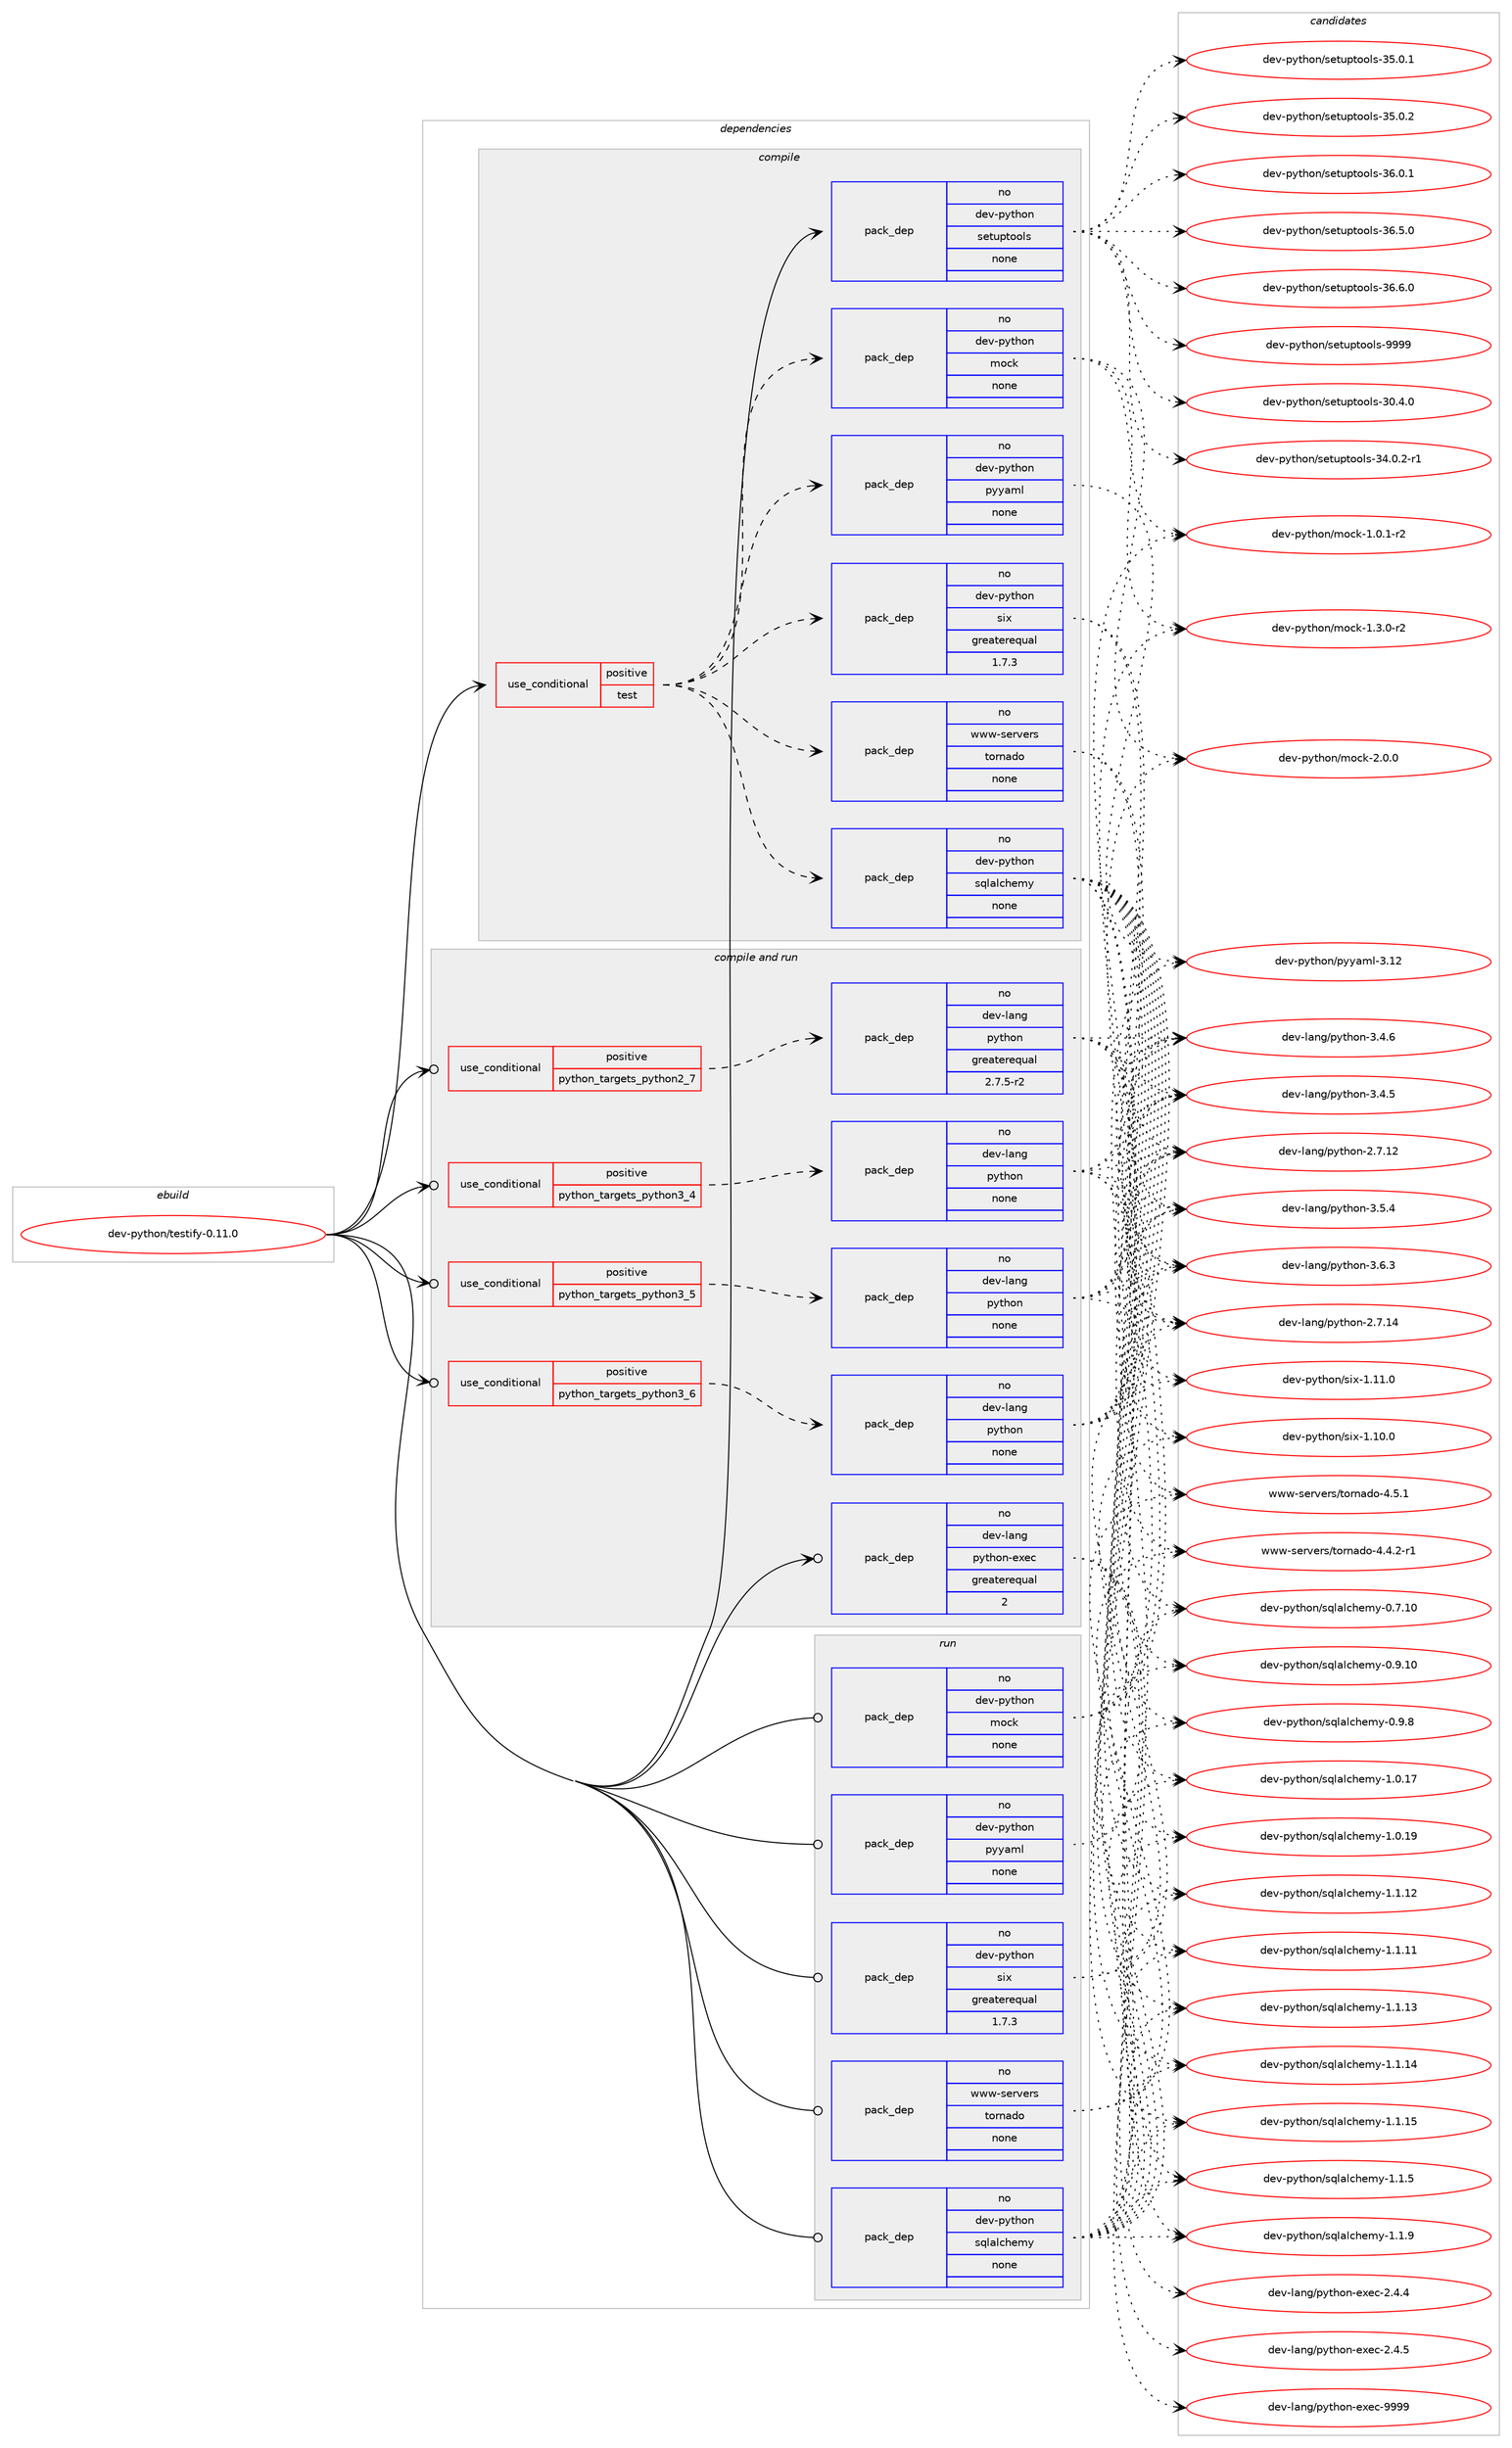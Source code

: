 digraph prolog {

# *************
# Graph options
# *************

newrank=true;
concentrate=true;
compound=true;
graph [rankdir=LR,fontname=Helvetica,fontsize=10,ranksep=1.5];#, ranksep=2.5, nodesep=0.2];
edge  [arrowhead=vee];
node  [fontname=Helvetica,fontsize=10];

# **********
# The ebuild
# **********

subgraph cluster_leftcol {
color=gray;
rank=same;
label=<<i>ebuild</i>>;
id [label="dev-python/testify-0.11.0", color=red, width=4, href="../dev-python/testify-0.11.0.svg"];
}

# ****************
# The dependencies
# ****************

subgraph cluster_midcol {
color=gray;
label=<<i>dependencies</i>>;
subgraph cluster_compile {
fillcolor="#eeeeee";
style=filled;
label=<<i>compile</i>>;
subgraph cond42676 {
dependency190324 [label=<<TABLE BORDER="0" CELLBORDER="1" CELLSPACING="0" CELLPADDING="4"><TR><TD ROWSPAN="3" CELLPADDING="10">use_conditional</TD></TR><TR><TD>positive</TD></TR><TR><TD>test</TD></TR></TABLE>>, shape=none, color=red];
subgraph pack143692 {
dependency190325 [label=<<TABLE BORDER="0" CELLBORDER="1" CELLSPACING="0" CELLPADDING="4" WIDTH="220"><TR><TD ROWSPAN="6" CELLPADDING="30">pack_dep</TD></TR><TR><TD WIDTH="110">no</TD></TR><TR><TD>dev-python</TD></TR><TR><TD>pyyaml</TD></TR><TR><TD>none</TD></TR><TR><TD></TD></TR></TABLE>>, shape=none, color=blue];
}
dependency190324:e -> dependency190325:w [weight=20,style="dashed",arrowhead="vee"];
subgraph pack143693 {
dependency190326 [label=<<TABLE BORDER="0" CELLBORDER="1" CELLSPACING="0" CELLPADDING="4" WIDTH="220"><TR><TD ROWSPAN="6" CELLPADDING="30">pack_dep</TD></TR><TR><TD WIDTH="110">no</TD></TR><TR><TD>dev-python</TD></TR><TR><TD>sqlalchemy</TD></TR><TR><TD>none</TD></TR><TR><TD></TD></TR></TABLE>>, shape=none, color=blue];
}
dependency190324:e -> dependency190326:w [weight=20,style="dashed",arrowhead="vee"];
subgraph pack143694 {
dependency190327 [label=<<TABLE BORDER="0" CELLBORDER="1" CELLSPACING="0" CELLPADDING="4" WIDTH="220"><TR><TD ROWSPAN="6" CELLPADDING="30">pack_dep</TD></TR><TR><TD WIDTH="110">no</TD></TR><TR><TD>dev-python</TD></TR><TR><TD>mock</TD></TR><TR><TD>none</TD></TR><TR><TD></TD></TR></TABLE>>, shape=none, color=blue];
}
dependency190324:e -> dependency190327:w [weight=20,style="dashed",arrowhead="vee"];
subgraph pack143695 {
dependency190328 [label=<<TABLE BORDER="0" CELLBORDER="1" CELLSPACING="0" CELLPADDING="4" WIDTH="220"><TR><TD ROWSPAN="6" CELLPADDING="30">pack_dep</TD></TR><TR><TD WIDTH="110">no</TD></TR><TR><TD>www-servers</TD></TR><TR><TD>tornado</TD></TR><TR><TD>none</TD></TR><TR><TD></TD></TR></TABLE>>, shape=none, color=blue];
}
dependency190324:e -> dependency190328:w [weight=20,style="dashed",arrowhead="vee"];
subgraph pack143696 {
dependency190329 [label=<<TABLE BORDER="0" CELLBORDER="1" CELLSPACING="0" CELLPADDING="4" WIDTH="220"><TR><TD ROWSPAN="6" CELLPADDING="30">pack_dep</TD></TR><TR><TD WIDTH="110">no</TD></TR><TR><TD>dev-python</TD></TR><TR><TD>six</TD></TR><TR><TD>greaterequal</TD></TR><TR><TD>1.7.3</TD></TR></TABLE>>, shape=none, color=blue];
}
dependency190324:e -> dependency190329:w [weight=20,style="dashed",arrowhead="vee"];
}
id:e -> dependency190324:w [weight=20,style="solid",arrowhead="vee"];
subgraph pack143697 {
dependency190330 [label=<<TABLE BORDER="0" CELLBORDER="1" CELLSPACING="0" CELLPADDING="4" WIDTH="220"><TR><TD ROWSPAN="6" CELLPADDING="30">pack_dep</TD></TR><TR><TD WIDTH="110">no</TD></TR><TR><TD>dev-python</TD></TR><TR><TD>setuptools</TD></TR><TR><TD>none</TD></TR><TR><TD></TD></TR></TABLE>>, shape=none, color=blue];
}
id:e -> dependency190330:w [weight=20,style="solid",arrowhead="vee"];
}
subgraph cluster_compileandrun {
fillcolor="#eeeeee";
style=filled;
label=<<i>compile and run</i>>;
subgraph cond42677 {
dependency190331 [label=<<TABLE BORDER="0" CELLBORDER="1" CELLSPACING="0" CELLPADDING="4"><TR><TD ROWSPAN="3" CELLPADDING="10">use_conditional</TD></TR><TR><TD>positive</TD></TR><TR><TD>python_targets_python2_7</TD></TR></TABLE>>, shape=none, color=red];
subgraph pack143698 {
dependency190332 [label=<<TABLE BORDER="0" CELLBORDER="1" CELLSPACING="0" CELLPADDING="4" WIDTH="220"><TR><TD ROWSPAN="6" CELLPADDING="30">pack_dep</TD></TR><TR><TD WIDTH="110">no</TD></TR><TR><TD>dev-lang</TD></TR><TR><TD>python</TD></TR><TR><TD>greaterequal</TD></TR><TR><TD>2.7.5-r2</TD></TR></TABLE>>, shape=none, color=blue];
}
dependency190331:e -> dependency190332:w [weight=20,style="dashed",arrowhead="vee"];
}
id:e -> dependency190331:w [weight=20,style="solid",arrowhead="odotvee"];
subgraph cond42678 {
dependency190333 [label=<<TABLE BORDER="0" CELLBORDER="1" CELLSPACING="0" CELLPADDING="4"><TR><TD ROWSPAN="3" CELLPADDING="10">use_conditional</TD></TR><TR><TD>positive</TD></TR><TR><TD>python_targets_python3_4</TD></TR></TABLE>>, shape=none, color=red];
subgraph pack143699 {
dependency190334 [label=<<TABLE BORDER="0" CELLBORDER="1" CELLSPACING="0" CELLPADDING="4" WIDTH="220"><TR><TD ROWSPAN="6" CELLPADDING="30">pack_dep</TD></TR><TR><TD WIDTH="110">no</TD></TR><TR><TD>dev-lang</TD></TR><TR><TD>python</TD></TR><TR><TD>none</TD></TR><TR><TD></TD></TR></TABLE>>, shape=none, color=blue];
}
dependency190333:e -> dependency190334:w [weight=20,style="dashed",arrowhead="vee"];
}
id:e -> dependency190333:w [weight=20,style="solid",arrowhead="odotvee"];
subgraph cond42679 {
dependency190335 [label=<<TABLE BORDER="0" CELLBORDER="1" CELLSPACING="0" CELLPADDING="4"><TR><TD ROWSPAN="3" CELLPADDING="10">use_conditional</TD></TR><TR><TD>positive</TD></TR><TR><TD>python_targets_python3_5</TD></TR></TABLE>>, shape=none, color=red];
subgraph pack143700 {
dependency190336 [label=<<TABLE BORDER="0" CELLBORDER="1" CELLSPACING="0" CELLPADDING="4" WIDTH="220"><TR><TD ROWSPAN="6" CELLPADDING="30">pack_dep</TD></TR><TR><TD WIDTH="110">no</TD></TR><TR><TD>dev-lang</TD></TR><TR><TD>python</TD></TR><TR><TD>none</TD></TR><TR><TD></TD></TR></TABLE>>, shape=none, color=blue];
}
dependency190335:e -> dependency190336:w [weight=20,style="dashed",arrowhead="vee"];
}
id:e -> dependency190335:w [weight=20,style="solid",arrowhead="odotvee"];
subgraph cond42680 {
dependency190337 [label=<<TABLE BORDER="0" CELLBORDER="1" CELLSPACING="0" CELLPADDING="4"><TR><TD ROWSPAN="3" CELLPADDING="10">use_conditional</TD></TR><TR><TD>positive</TD></TR><TR><TD>python_targets_python3_6</TD></TR></TABLE>>, shape=none, color=red];
subgraph pack143701 {
dependency190338 [label=<<TABLE BORDER="0" CELLBORDER="1" CELLSPACING="0" CELLPADDING="4" WIDTH="220"><TR><TD ROWSPAN="6" CELLPADDING="30">pack_dep</TD></TR><TR><TD WIDTH="110">no</TD></TR><TR><TD>dev-lang</TD></TR><TR><TD>python</TD></TR><TR><TD>none</TD></TR><TR><TD></TD></TR></TABLE>>, shape=none, color=blue];
}
dependency190337:e -> dependency190338:w [weight=20,style="dashed",arrowhead="vee"];
}
id:e -> dependency190337:w [weight=20,style="solid",arrowhead="odotvee"];
subgraph pack143702 {
dependency190339 [label=<<TABLE BORDER="0" CELLBORDER="1" CELLSPACING="0" CELLPADDING="4" WIDTH="220"><TR><TD ROWSPAN="6" CELLPADDING="30">pack_dep</TD></TR><TR><TD WIDTH="110">no</TD></TR><TR><TD>dev-lang</TD></TR><TR><TD>python-exec</TD></TR><TR><TD>greaterequal</TD></TR><TR><TD>2</TD></TR></TABLE>>, shape=none, color=blue];
}
id:e -> dependency190339:w [weight=20,style="solid",arrowhead="odotvee"];
}
subgraph cluster_run {
fillcolor="#eeeeee";
style=filled;
label=<<i>run</i>>;
subgraph pack143703 {
dependency190340 [label=<<TABLE BORDER="0" CELLBORDER="1" CELLSPACING="0" CELLPADDING="4" WIDTH="220"><TR><TD ROWSPAN="6" CELLPADDING="30">pack_dep</TD></TR><TR><TD WIDTH="110">no</TD></TR><TR><TD>dev-python</TD></TR><TR><TD>mock</TD></TR><TR><TD>none</TD></TR><TR><TD></TD></TR></TABLE>>, shape=none, color=blue];
}
id:e -> dependency190340:w [weight=20,style="solid",arrowhead="odot"];
subgraph pack143704 {
dependency190341 [label=<<TABLE BORDER="0" CELLBORDER="1" CELLSPACING="0" CELLPADDING="4" WIDTH="220"><TR><TD ROWSPAN="6" CELLPADDING="30">pack_dep</TD></TR><TR><TD WIDTH="110">no</TD></TR><TR><TD>dev-python</TD></TR><TR><TD>pyyaml</TD></TR><TR><TD>none</TD></TR><TR><TD></TD></TR></TABLE>>, shape=none, color=blue];
}
id:e -> dependency190341:w [weight=20,style="solid",arrowhead="odot"];
subgraph pack143705 {
dependency190342 [label=<<TABLE BORDER="0" CELLBORDER="1" CELLSPACING="0" CELLPADDING="4" WIDTH="220"><TR><TD ROWSPAN="6" CELLPADDING="30">pack_dep</TD></TR><TR><TD WIDTH="110">no</TD></TR><TR><TD>dev-python</TD></TR><TR><TD>six</TD></TR><TR><TD>greaterequal</TD></TR><TR><TD>1.7.3</TD></TR></TABLE>>, shape=none, color=blue];
}
id:e -> dependency190342:w [weight=20,style="solid",arrowhead="odot"];
subgraph pack143706 {
dependency190343 [label=<<TABLE BORDER="0" CELLBORDER="1" CELLSPACING="0" CELLPADDING="4" WIDTH="220"><TR><TD ROWSPAN="6" CELLPADDING="30">pack_dep</TD></TR><TR><TD WIDTH="110">no</TD></TR><TR><TD>dev-python</TD></TR><TR><TD>sqlalchemy</TD></TR><TR><TD>none</TD></TR><TR><TD></TD></TR></TABLE>>, shape=none, color=blue];
}
id:e -> dependency190343:w [weight=20,style="solid",arrowhead="odot"];
subgraph pack143707 {
dependency190344 [label=<<TABLE BORDER="0" CELLBORDER="1" CELLSPACING="0" CELLPADDING="4" WIDTH="220"><TR><TD ROWSPAN="6" CELLPADDING="30">pack_dep</TD></TR><TR><TD WIDTH="110">no</TD></TR><TR><TD>www-servers</TD></TR><TR><TD>tornado</TD></TR><TR><TD>none</TD></TR><TR><TD></TD></TR></TABLE>>, shape=none, color=blue];
}
id:e -> dependency190344:w [weight=20,style="solid",arrowhead="odot"];
}
}

# **************
# The candidates
# **************

subgraph cluster_choices {
rank=same;
color=gray;
label=<<i>candidates</i>>;

subgraph choice143692 {
color=black;
nodesep=1;
choice1001011184511212111610411111047112121121971091084551464950 [label="dev-python/pyyaml-3.12", color=red, width=4,href="../dev-python/pyyaml-3.12.svg"];
dependency190325:e -> choice1001011184511212111610411111047112121121971091084551464950:w [style=dotted,weight="100"];
}
subgraph choice143693 {
color=black;
nodesep=1;
choice1001011184511212111610411111047115113108971089910410110912145484655464948 [label="dev-python/sqlalchemy-0.7.10", color=red, width=4,href="../dev-python/sqlalchemy-0.7.10.svg"];
choice1001011184511212111610411111047115113108971089910410110912145484657464948 [label="dev-python/sqlalchemy-0.9.10", color=red, width=4,href="../dev-python/sqlalchemy-0.9.10.svg"];
choice10010111845112121116104111110471151131089710899104101109121454846574656 [label="dev-python/sqlalchemy-0.9.8", color=red, width=4,href="../dev-python/sqlalchemy-0.9.8.svg"];
choice1001011184511212111610411111047115113108971089910410110912145494648464955 [label="dev-python/sqlalchemy-1.0.17", color=red, width=4,href="../dev-python/sqlalchemy-1.0.17.svg"];
choice1001011184511212111610411111047115113108971089910410110912145494648464957 [label="dev-python/sqlalchemy-1.0.19", color=red, width=4,href="../dev-python/sqlalchemy-1.0.19.svg"];
choice1001011184511212111610411111047115113108971089910410110912145494649464949 [label="dev-python/sqlalchemy-1.1.11", color=red, width=4,href="../dev-python/sqlalchemy-1.1.11.svg"];
choice1001011184511212111610411111047115113108971089910410110912145494649464950 [label="dev-python/sqlalchemy-1.1.12", color=red, width=4,href="../dev-python/sqlalchemy-1.1.12.svg"];
choice1001011184511212111610411111047115113108971089910410110912145494649464951 [label="dev-python/sqlalchemy-1.1.13", color=red, width=4,href="../dev-python/sqlalchemy-1.1.13.svg"];
choice1001011184511212111610411111047115113108971089910410110912145494649464952 [label="dev-python/sqlalchemy-1.1.14", color=red, width=4,href="../dev-python/sqlalchemy-1.1.14.svg"];
choice1001011184511212111610411111047115113108971089910410110912145494649464953 [label="dev-python/sqlalchemy-1.1.15", color=red, width=4,href="../dev-python/sqlalchemy-1.1.15.svg"];
choice10010111845112121116104111110471151131089710899104101109121454946494653 [label="dev-python/sqlalchemy-1.1.5", color=red, width=4,href="../dev-python/sqlalchemy-1.1.5.svg"];
choice10010111845112121116104111110471151131089710899104101109121454946494657 [label="dev-python/sqlalchemy-1.1.9", color=red, width=4,href="../dev-python/sqlalchemy-1.1.9.svg"];
dependency190326:e -> choice1001011184511212111610411111047115113108971089910410110912145484655464948:w [style=dotted,weight="100"];
dependency190326:e -> choice1001011184511212111610411111047115113108971089910410110912145484657464948:w [style=dotted,weight="100"];
dependency190326:e -> choice10010111845112121116104111110471151131089710899104101109121454846574656:w [style=dotted,weight="100"];
dependency190326:e -> choice1001011184511212111610411111047115113108971089910410110912145494648464955:w [style=dotted,weight="100"];
dependency190326:e -> choice1001011184511212111610411111047115113108971089910410110912145494648464957:w [style=dotted,weight="100"];
dependency190326:e -> choice1001011184511212111610411111047115113108971089910410110912145494649464949:w [style=dotted,weight="100"];
dependency190326:e -> choice1001011184511212111610411111047115113108971089910410110912145494649464950:w [style=dotted,weight="100"];
dependency190326:e -> choice1001011184511212111610411111047115113108971089910410110912145494649464951:w [style=dotted,weight="100"];
dependency190326:e -> choice1001011184511212111610411111047115113108971089910410110912145494649464952:w [style=dotted,weight="100"];
dependency190326:e -> choice1001011184511212111610411111047115113108971089910410110912145494649464953:w [style=dotted,weight="100"];
dependency190326:e -> choice10010111845112121116104111110471151131089710899104101109121454946494653:w [style=dotted,weight="100"];
dependency190326:e -> choice10010111845112121116104111110471151131089710899104101109121454946494657:w [style=dotted,weight="100"];
}
subgraph choice143694 {
color=black;
nodesep=1;
choice1001011184511212111610411111047109111991074549464846494511450 [label="dev-python/mock-1.0.1-r2", color=red, width=4,href="../dev-python/mock-1.0.1-r2.svg"];
choice1001011184511212111610411111047109111991074549465146484511450 [label="dev-python/mock-1.3.0-r2", color=red, width=4,href="../dev-python/mock-1.3.0-r2.svg"];
choice100101118451121211161041111104710911199107455046484648 [label="dev-python/mock-2.0.0", color=red, width=4,href="../dev-python/mock-2.0.0.svg"];
dependency190327:e -> choice1001011184511212111610411111047109111991074549464846494511450:w [style=dotted,weight="100"];
dependency190327:e -> choice1001011184511212111610411111047109111991074549465146484511450:w [style=dotted,weight="100"];
dependency190327:e -> choice100101118451121211161041111104710911199107455046484648:w [style=dotted,weight="100"];
}
subgraph choice143695 {
color=black;
nodesep=1;
choice1191191194511510111411810111411547116111114110971001114552465246504511449 [label="www-servers/tornado-4.4.2-r1", color=red, width=4,href="../www-servers/tornado-4.4.2-r1.svg"];
choice119119119451151011141181011141154711611111411097100111455246534649 [label="www-servers/tornado-4.5.1", color=red, width=4,href="../www-servers/tornado-4.5.1.svg"];
dependency190328:e -> choice1191191194511510111411810111411547116111114110971001114552465246504511449:w [style=dotted,weight="100"];
dependency190328:e -> choice119119119451151011141181011141154711611111411097100111455246534649:w [style=dotted,weight="100"];
}
subgraph choice143696 {
color=black;
nodesep=1;
choice100101118451121211161041111104711510512045494649484648 [label="dev-python/six-1.10.0", color=red, width=4,href="../dev-python/six-1.10.0.svg"];
choice100101118451121211161041111104711510512045494649494648 [label="dev-python/six-1.11.0", color=red, width=4,href="../dev-python/six-1.11.0.svg"];
dependency190329:e -> choice100101118451121211161041111104711510512045494649484648:w [style=dotted,weight="100"];
dependency190329:e -> choice100101118451121211161041111104711510512045494649494648:w [style=dotted,weight="100"];
}
subgraph choice143697 {
color=black;
nodesep=1;
choice100101118451121211161041111104711510111611711211611111110811545514846524648 [label="dev-python/setuptools-30.4.0", color=red, width=4,href="../dev-python/setuptools-30.4.0.svg"];
choice1001011184511212111610411111047115101116117112116111111108115455152464846504511449 [label="dev-python/setuptools-34.0.2-r1", color=red, width=4,href="../dev-python/setuptools-34.0.2-r1.svg"];
choice100101118451121211161041111104711510111611711211611111110811545515346484649 [label="dev-python/setuptools-35.0.1", color=red, width=4,href="../dev-python/setuptools-35.0.1.svg"];
choice100101118451121211161041111104711510111611711211611111110811545515346484650 [label="dev-python/setuptools-35.0.2", color=red, width=4,href="../dev-python/setuptools-35.0.2.svg"];
choice100101118451121211161041111104711510111611711211611111110811545515446484649 [label="dev-python/setuptools-36.0.1", color=red, width=4,href="../dev-python/setuptools-36.0.1.svg"];
choice100101118451121211161041111104711510111611711211611111110811545515446534648 [label="dev-python/setuptools-36.5.0", color=red, width=4,href="../dev-python/setuptools-36.5.0.svg"];
choice100101118451121211161041111104711510111611711211611111110811545515446544648 [label="dev-python/setuptools-36.6.0", color=red, width=4,href="../dev-python/setuptools-36.6.0.svg"];
choice10010111845112121116104111110471151011161171121161111111081154557575757 [label="dev-python/setuptools-9999", color=red, width=4,href="../dev-python/setuptools-9999.svg"];
dependency190330:e -> choice100101118451121211161041111104711510111611711211611111110811545514846524648:w [style=dotted,weight="100"];
dependency190330:e -> choice1001011184511212111610411111047115101116117112116111111108115455152464846504511449:w [style=dotted,weight="100"];
dependency190330:e -> choice100101118451121211161041111104711510111611711211611111110811545515346484649:w [style=dotted,weight="100"];
dependency190330:e -> choice100101118451121211161041111104711510111611711211611111110811545515346484650:w [style=dotted,weight="100"];
dependency190330:e -> choice100101118451121211161041111104711510111611711211611111110811545515446484649:w [style=dotted,weight="100"];
dependency190330:e -> choice100101118451121211161041111104711510111611711211611111110811545515446534648:w [style=dotted,weight="100"];
dependency190330:e -> choice100101118451121211161041111104711510111611711211611111110811545515446544648:w [style=dotted,weight="100"];
dependency190330:e -> choice10010111845112121116104111110471151011161171121161111111081154557575757:w [style=dotted,weight="100"];
}
subgraph choice143698 {
color=black;
nodesep=1;
choice10010111845108971101034711212111610411111045504655464950 [label="dev-lang/python-2.7.12", color=red, width=4,href="../dev-lang/python-2.7.12.svg"];
choice10010111845108971101034711212111610411111045504655464952 [label="dev-lang/python-2.7.14", color=red, width=4,href="../dev-lang/python-2.7.14.svg"];
choice100101118451089711010347112121116104111110455146524653 [label="dev-lang/python-3.4.5", color=red, width=4,href="../dev-lang/python-3.4.5.svg"];
choice100101118451089711010347112121116104111110455146524654 [label="dev-lang/python-3.4.6", color=red, width=4,href="../dev-lang/python-3.4.6.svg"];
choice100101118451089711010347112121116104111110455146534652 [label="dev-lang/python-3.5.4", color=red, width=4,href="../dev-lang/python-3.5.4.svg"];
choice100101118451089711010347112121116104111110455146544651 [label="dev-lang/python-3.6.3", color=red, width=4,href="../dev-lang/python-3.6.3.svg"];
dependency190332:e -> choice10010111845108971101034711212111610411111045504655464950:w [style=dotted,weight="100"];
dependency190332:e -> choice10010111845108971101034711212111610411111045504655464952:w [style=dotted,weight="100"];
dependency190332:e -> choice100101118451089711010347112121116104111110455146524653:w [style=dotted,weight="100"];
dependency190332:e -> choice100101118451089711010347112121116104111110455146524654:w [style=dotted,weight="100"];
dependency190332:e -> choice100101118451089711010347112121116104111110455146534652:w [style=dotted,weight="100"];
dependency190332:e -> choice100101118451089711010347112121116104111110455146544651:w [style=dotted,weight="100"];
}
subgraph choice143699 {
color=black;
nodesep=1;
choice10010111845108971101034711212111610411111045504655464950 [label="dev-lang/python-2.7.12", color=red, width=4,href="../dev-lang/python-2.7.12.svg"];
choice10010111845108971101034711212111610411111045504655464952 [label="dev-lang/python-2.7.14", color=red, width=4,href="../dev-lang/python-2.7.14.svg"];
choice100101118451089711010347112121116104111110455146524653 [label="dev-lang/python-3.4.5", color=red, width=4,href="../dev-lang/python-3.4.5.svg"];
choice100101118451089711010347112121116104111110455146524654 [label="dev-lang/python-3.4.6", color=red, width=4,href="../dev-lang/python-3.4.6.svg"];
choice100101118451089711010347112121116104111110455146534652 [label="dev-lang/python-3.5.4", color=red, width=4,href="../dev-lang/python-3.5.4.svg"];
choice100101118451089711010347112121116104111110455146544651 [label="dev-lang/python-3.6.3", color=red, width=4,href="../dev-lang/python-3.6.3.svg"];
dependency190334:e -> choice10010111845108971101034711212111610411111045504655464950:w [style=dotted,weight="100"];
dependency190334:e -> choice10010111845108971101034711212111610411111045504655464952:w [style=dotted,weight="100"];
dependency190334:e -> choice100101118451089711010347112121116104111110455146524653:w [style=dotted,weight="100"];
dependency190334:e -> choice100101118451089711010347112121116104111110455146524654:w [style=dotted,weight="100"];
dependency190334:e -> choice100101118451089711010347112121116104111110455146534652:w [style=dotted,weight="100"];
dependency190334:e -> choice100101118451089711010347112121116104111110455146544651:w [style=dotted,weight="100"];
}
subgraph choice143700 {
color=black;
nodesep=1;
choice10010111845108971101034711212111610411111045504655464950 [label="dev-lang/python-2.7.12", color=red, width=4,href="../dev-lang/python-2.7.12.svg"];
choice10010111845108971101034711212111610411111045504655464952 [label="dev-lang/python-2.7.14", color=red, width=4,href="../dev-lang/python-2.7.14.svg"];
choice100101118451089711010347112121116104111110455146524653 [label="dev-lang/python-3.4.5", color=red, width=4,href="../dev-lang/python-3.4.5.svg"];
choice100101118451089711010347112121116104111110455146524654 [label="dev-lang/python-3.4.6", color=red, width=4,href="../dev-lang/python-3.4.6.svg"];
choice100101118451089711010347112121116104111110455146534652 [label="dev-lang/python-3.5.4", color=red, width=4,href="../dev-lang/python-3.5.4.svg"];
choice100101118451089711010347112121116104111110455146544651 [label="dev-lang/python-3.6.3", color=red, width=4,href="../dev-lang/python-3.6.3.svg"];
dependency190336:e -> choice10010111845108971101034711212111610411111045504655464950:w [style=dotted,weight="100"];
dependency190336:e -> choice10010111845108971101034711212111610411111045504655464952:w [style=dotted,weight="100"];
dependency190336:e -> choice100101118451089711010347112121116104111110455146524653:w [style=dotted,weight="100"];
dependency190336:e -> choice100101118451089711010347112121116104111110455146524654:w [style=dotted,weight="100"];
dependency190336:e -> choice100101118451089711010347112121116104111110455146534652:w [style=dotted,weight="100"];
dependency190336:e -> choice100101118451089711010347112121116104111110455146544651:w [style=dotted,weight="100"];
}
subgraph choice143701 {
color=black;
nodesep=1;
choice10010111845108971101034711212111610411111045504655464950 [label="dev-lang/python-2.7.12", color=red, width=4,href="../dev-lang/python-2.7.12.svg"];
choice10010111845108971101034711212111610411111045504655464952 [label="dev-lang/python-2.7.14", color=red, width=4,href="../dev-lang/python-2.7.14.svg"];
choice100101118451089711010347112121116104111110455146524653 [label="dev-lang/python-3.4.5", color=red, width=4,href="../dev-lang/python-3.4.5.svg"];
choice100101118451089711010347112121116104111110455146524654 [label="dev-lang/python-3.4.6", color=red, width=4,href="../dev-lang/python-3.4.6.svg"];
choice100101118451089711010347112121116104111110455146534652 [label="dev-lang/python-3.5.4", color=red, width=4,href="../dev-lang/python-3.5.4.svg"];
choice100101118451089711010347112121116104111110455146544651 [label="dev-lang/python-3.6.3", color=red, width=4,href="../dev-lang/python-3.6.3.svg"];
dependency190338:e -> choice10010111845108971101034711212111610411111045504655464950:w [style=dotted,weight="100"];
dependency190338:e -> choice10010111845108971101034711212111610411111045504655464952:w [style=dotted,weight="100"];
dependency190338:e -> choice100101118451089711010347112121116104111110455146524653:w [style=dotted,weight="100"];
dependency190338:e -> choice100101118451089711010347112121116104111110455146524654:w [style=dotted,weight="100"];
dependency190338:e -> choice100101118451089711010347112121116104111110455146534652:w [style=dotted,weight="100"];
dependency190338:e -> choice100101118451089711010347112121116104111110455146544651:w [style=dotted,weight="100"];
}
subgraph choice143702 {
color=black;
nodesep=1;
choice1001011184510897110103471121211161041111104510112010199455046524652 [label="dev-lang/python-exec-2.4.4", color=red, width=4,href="../dev-lang/python-exec-2.4.4.svg"];
choice1001011184510897110103471121211161041111104510112010199455046524653 [label="dev-lang/python-exec-2.4.5", color=red, width=4,href="../dev-lang/python-exec-2.4.5.svg"];
choice10010111845108971101034711212111610411111045101120101994557575757 [label="dev-lang/python-exec-9999", color=red, width=4,href="../dev-lang/python-exec-9999.svg"];
dependency190339:e -> choice1001011184510897110103471121211161041111104510112010199455046524652:w [style=dotted,weight="100"];
dependency190339:e -> choice1001011184510897110103471121211161041111104510112010199455046524653:w [style=dotted,weight="100"];
dependency190339:e -> choice10010111845108971101034711212111610411111045101120101994557575757:w [style=dotted,weight="100"];
}
subgraph choice143703 {
color=black;
nodesep=1;
choice1001011184511212111610411111047109111991074549464846494511450 [label="dev-python/mock-1.0.1-r2", color=red, width=4,href="../dev-python/mock-1.0.1-r2.svg"];
choice1001011184511212111610411111047109111991074549465146484511450 [label="dev-python/mock-1.3.0-r2", color=red, width=4,href="../dev-python/mock-1.3.0-r2.svg"];
choice100101118451121211161041111104710911199107455046484648 [label="dev-python/mock-2.0.0", color=red, width=4,href="../dev-python/mock-2.0.0.svg"];
dependency190340:e -> choice1001011184511212111610411111047109111991074549464846494511450:w [style=dotted,weight="100"];
dependency190340:e -> choice1001011184511212111610411111047109111991074549465146484511450:w [style=dotted,weight="100"];
dependency190340:e -> choice100101118451121211161041111104710911199107455046484648:w [style=dotted,weight="100"];
}
subgraph choice143704 {
color=black;
nodesep=1;
choice1001011184511212111610411111047112121121971091084551464950 [label="dev-python/pyyaml-3.12", color=red, width=4,href="../dev-python/pyyaml-3.12.svg"];
dependency190341:e -> choice1001011184511212111610411111047112121121971091084551464950:w [style=dotted,weight="100"];
}
subgraph choice143705 {
color=black;
nodesep=1;
choice100101118451121211161041111104711510512045494649484648 [label="dev-python/six-1.10.0", color=red, width=4,href="../dev-python/six-1.10.0.svg"];
choice100101118451121211161041111104711510512045494649494648 [label="dev-python/six-1.11.0", color=red, width=4,href="../dev-python/six-1.11.0.svg"];
dependency190342:e -> choice100101118451121211161041111104711510512045494649484648:w [style=dotted,weight="100"];
dependency190342:e -> choice100101118451121211161041111104711510512045494649494648:w [style=dotted,weight="100"];
}
subgraph choice143706 {
color=black;
nodesep=1;
choice1001011184511212111610411111047115113108971089910410110912145484655464948 [label="dev-python/sqlalchemy-0.7.10", color=red, width=4,href="../dev-python/sqlalchemy-0.7.10.svg"];
choice1001011184511212111610411111047115113108971089910410110912145484657464948 [label="dev-python/sqlalchemy-0.9.10", color=red, width=4,href="../dev-python/sqlalchemy-0.9.10.svg"];
choice10010111845112121116104111110471151131089710899104101109121454846574656 [label="dev-python/sqlalchemy-0.9.8", color=red, width=4,href="../dev-python/sqlalchemy-0.9.8.svg"];
choice1001011184511212111610411111047115113108971089910410110912145494648464955 [label="dev-python/sqlalchemy-1.0.17", color=red, width=4,href="../dev-python/sqlalchemy-1.0.17.svg"];
choice1001011184511212111610411111047115113108971089910410110912145494648464957 [label="dev-python/sqlalchemy-1.0.19", color=red, width=4,href="../dev-python/sqlalchemy-1.0.19.svg"];
choice1001011184511212111610411111047115113108971089910410110912145494649464949 [label="dev-python/sqlalchemy-1.1.11", color=red, width=4,href="../dev-python/sqlalchemy-1.1.11.svg"];
choice1001011184511212111610411111047115113108971089910410110912145494649464950 [label="dev-python/sqlalchemy-1.1.12", color=red, width=4,href="../dev-python/sqlalchemy-1.1.12.svg"];
choice1001011184511212111610411111047115113108971089910410110912145494649464951 [label="dev-python/sqlalchemy-1.1.13", color=red, width=4,href="../dev-python/sqlalchemy-1.1.13.svg"];
choice1001011184511212111610411111047115113108971089910410110912145494649464952 [label="dev-python/sqlalchemy-1.1.14", color=red, width=4,href="../dev-python/sqlalchemy-1.1.14.svg"];
choice1001011184511212111610411111047115113108971089910410110912145494649464953 [label="dev-python/sqlalchemy-1.1.15", color=red, width=4,href="../dev-python/sqlalchemy-1.1.15.svg"];
choice10010111845112121116104111110471151131089710899104101109121454946494653 [label="dev-python/sqlalchemy-1.1.5", color=red, width=4,href="../dev-python/sqlalchemy-1.1.5.svg"];
choice10010111845112121116104111110471151131089710899104101109121454946494657 [label="dev-python/sqlalchemy-1.1.9", color=red, width=4,href="../dev-python/sqlalchemy-1.1.9.svg"];
dependency190343:e -> choice1001011184511212111610411111047115113108971089910410110912145484655464948:w [style=dotted,weight="100"];
dependency190343:e -> choice1001011184511212111610411111047115113108971089910410110912145484657464948:w [style=dotted,weight="100"];
dependency190343:e -> choice10010111845112121116104111110471151131089710899104101109121454846574656:w [style=dotted,weight="100"];
dependency190343:e -> choice1001011184511212111610411111047115113108971089910410110912145494648464955:w [style=dotted,weight="100"];
dependency190343:e -> choice1001011184511212111610411111047115113108971089910410110912145494648464957:w [style=dotted,weight="100"];
dependency190343:e -> choice1001011184511212111610411111047115113108971089910410110912145494649464949:w [style=dotted,weight="100"];
dependency190343:e -> choice1001011184511212111610411111047115113108971089910410110912145494649464950:w [style=dotted,weight="100"];
dependency190343:e -> choice1001011184511212111610411111047115113108971089910410110912145494649464951:w [style=dotted,weight="100"];
dependency190343:e -> choice1001011184511212111610411111047115113108971089910410110912145494649464952:w [style=dotted,weight="100"];
dependency190343:e -> choice1001011184511212111610411111047115113108971089910410110912145494649464953:w [style=dotted,weight="100"];
dependency190343:e -> choice10010111845112121116104111110471151131089710899104101109121454946494653:w [style=dotted,weight="100"];
dependency190343:e -> choice10010111845112121116104111110471151131089710899104101109121454946494657:w [style=dotted,weight="100"];
}
subgraph choice143707 {
color=black;
nodesep=1;
choice1191191194511510111411810111411547116111114110971001114552465246504511449 [label="www-servers/tornado-4.4.2-r1", color=red, width=4,href="../www-servers/tornado-4.4.2-r1.svg"];
choice119119119451151011141181011141154711611111411097100111455246534649 [label="www-servers/tornado-4.5.1", color=red, width=4,href="../www-servers/tornado-4.5.1.svg"];
dependency190344:e -> choice1191191194511510111411810111411547116111114110971001114552465246504511449:w [style=dotted,weight="100"];
dependency190344:e -> choice119119119451151011141181011141154711611111411097100111455246534649:w [style=dotted,weight="100"];
}
}

}
